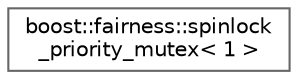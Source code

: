 digraph "Graphical Class Hierarchy"
{
 // LATEX_PDF_SIZE
  bgcolor="transparent";
  edge [fontname=Helvetica,fontsize=10,labelfontname=Helvetica,labelfontsize=10];
  node [fontname=Helvetica,fontsize=10,shape=box,height=0.2,width=0.4];
  rankdir="LR";
  Node0 [id="Node000000",label="boost::fairness::spinlock\l_priority_mutex\< 1 \>",height=0.2,width=0.4,color="grey40", fillcolor="white", style="filled",URL="$classboost_1_1fairness_1_1spinlock__priority__mutex.html",tooltip=" "];
}
